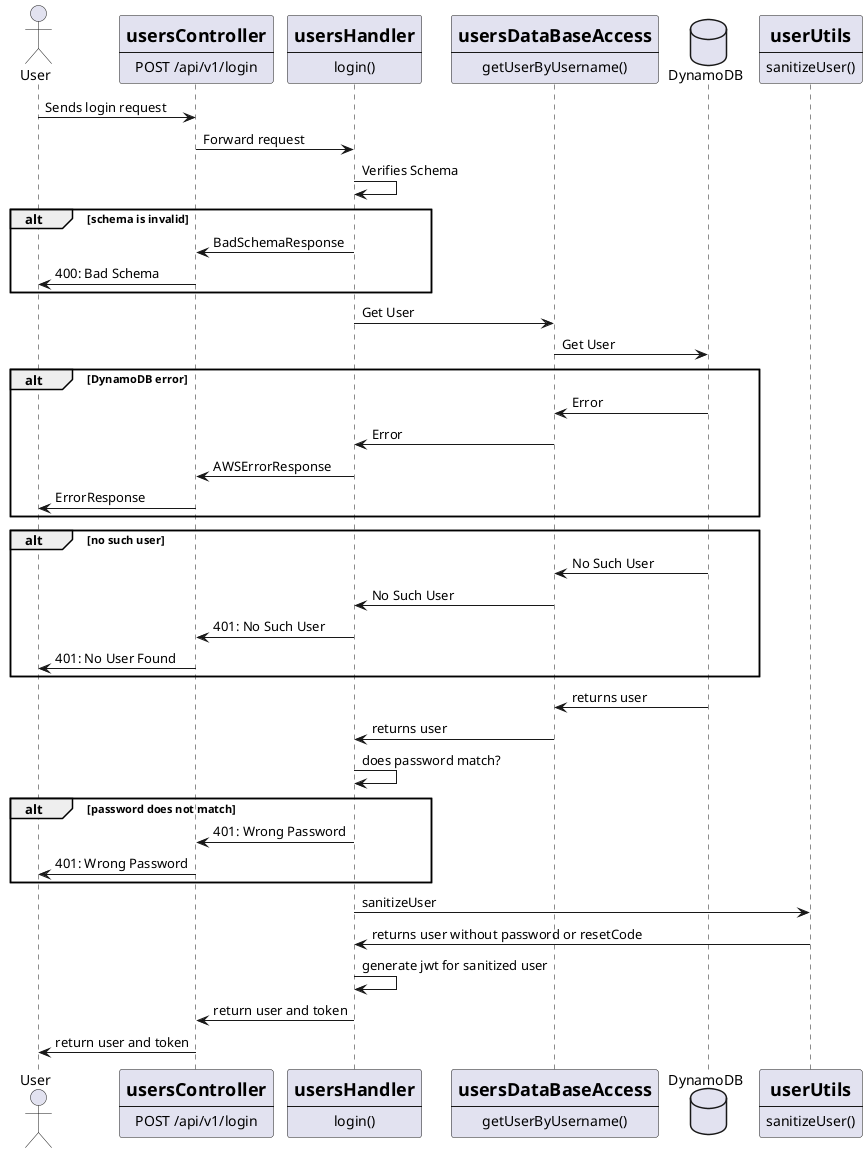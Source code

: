 @startuml
actor User
participant Endpoint[
    =usersController
    ----
    POST /api/v1/login
]
participant Handler.login[
    =usersHandler
    ----
    login()
]
participant DatabaseAccess.getUserByUsername[
    =usersDataBaseAccess
    ----
    getUserByUsername()
]
database DynamoDB
participant UserUtils.sanitizeUser[
    =userUtils
    ----
    sanitizeUser()
]

User -> Endpoint: Sends login request
Endpoint -> Handler.login: Forward request
Handler.login -> Handler.login: Verifies Schema

alt schema is invalid
Handler.login -> Endpoint: BadSchemaResponse
Endpoint -> User: 400: Bad Schema 
end

Handler.login -> DatabaseAccess.getUserByUsername: Get User
DatabaseAccess.getUserByUsername -> DynamoDB: Get User

alt DynamoDB error
DynamoDB -> DatabaseAccess.getUserByUsername: Error
DatabaseAccess.getUserByUsername -> Handler.login: Error
Handler.login -> Endpoint: AWSErrorResponse
Endpoint -> User: ErrorResponse
end

alt no such user
DynamoDB -> DatabaseAccess.getUserByUsername: No Such User
DatabaseAccess.getUserByUsername -> Handler.login: No Such User
Handler.login -> Endpoint: 401: No Such User
Endpoint -> User: 401: No User Found
end

DynamoDB -> DatabaseAccess.getUserByUsername: returns user
DatabaseAccess.getUserByUsername -> Handler.login: returns user
Handler.login -> Handler.login: does password match?

alt password does not match
Handler.login -> Endpoint: 401: Wrong Password
Endpoint -> User: 401: Wrong Password
end

Handler.login -> UserUtils.sanitizeUser: sanitizeUser
UserUtils.sanitizeUser -> Handler.login: returns user without password or resetCode
Handler.login -> Handler.login: generate jwt for sanitized user
Handler.login -> Endpoint: return user and token
Endpoint -> User: return user and token
@enduml
